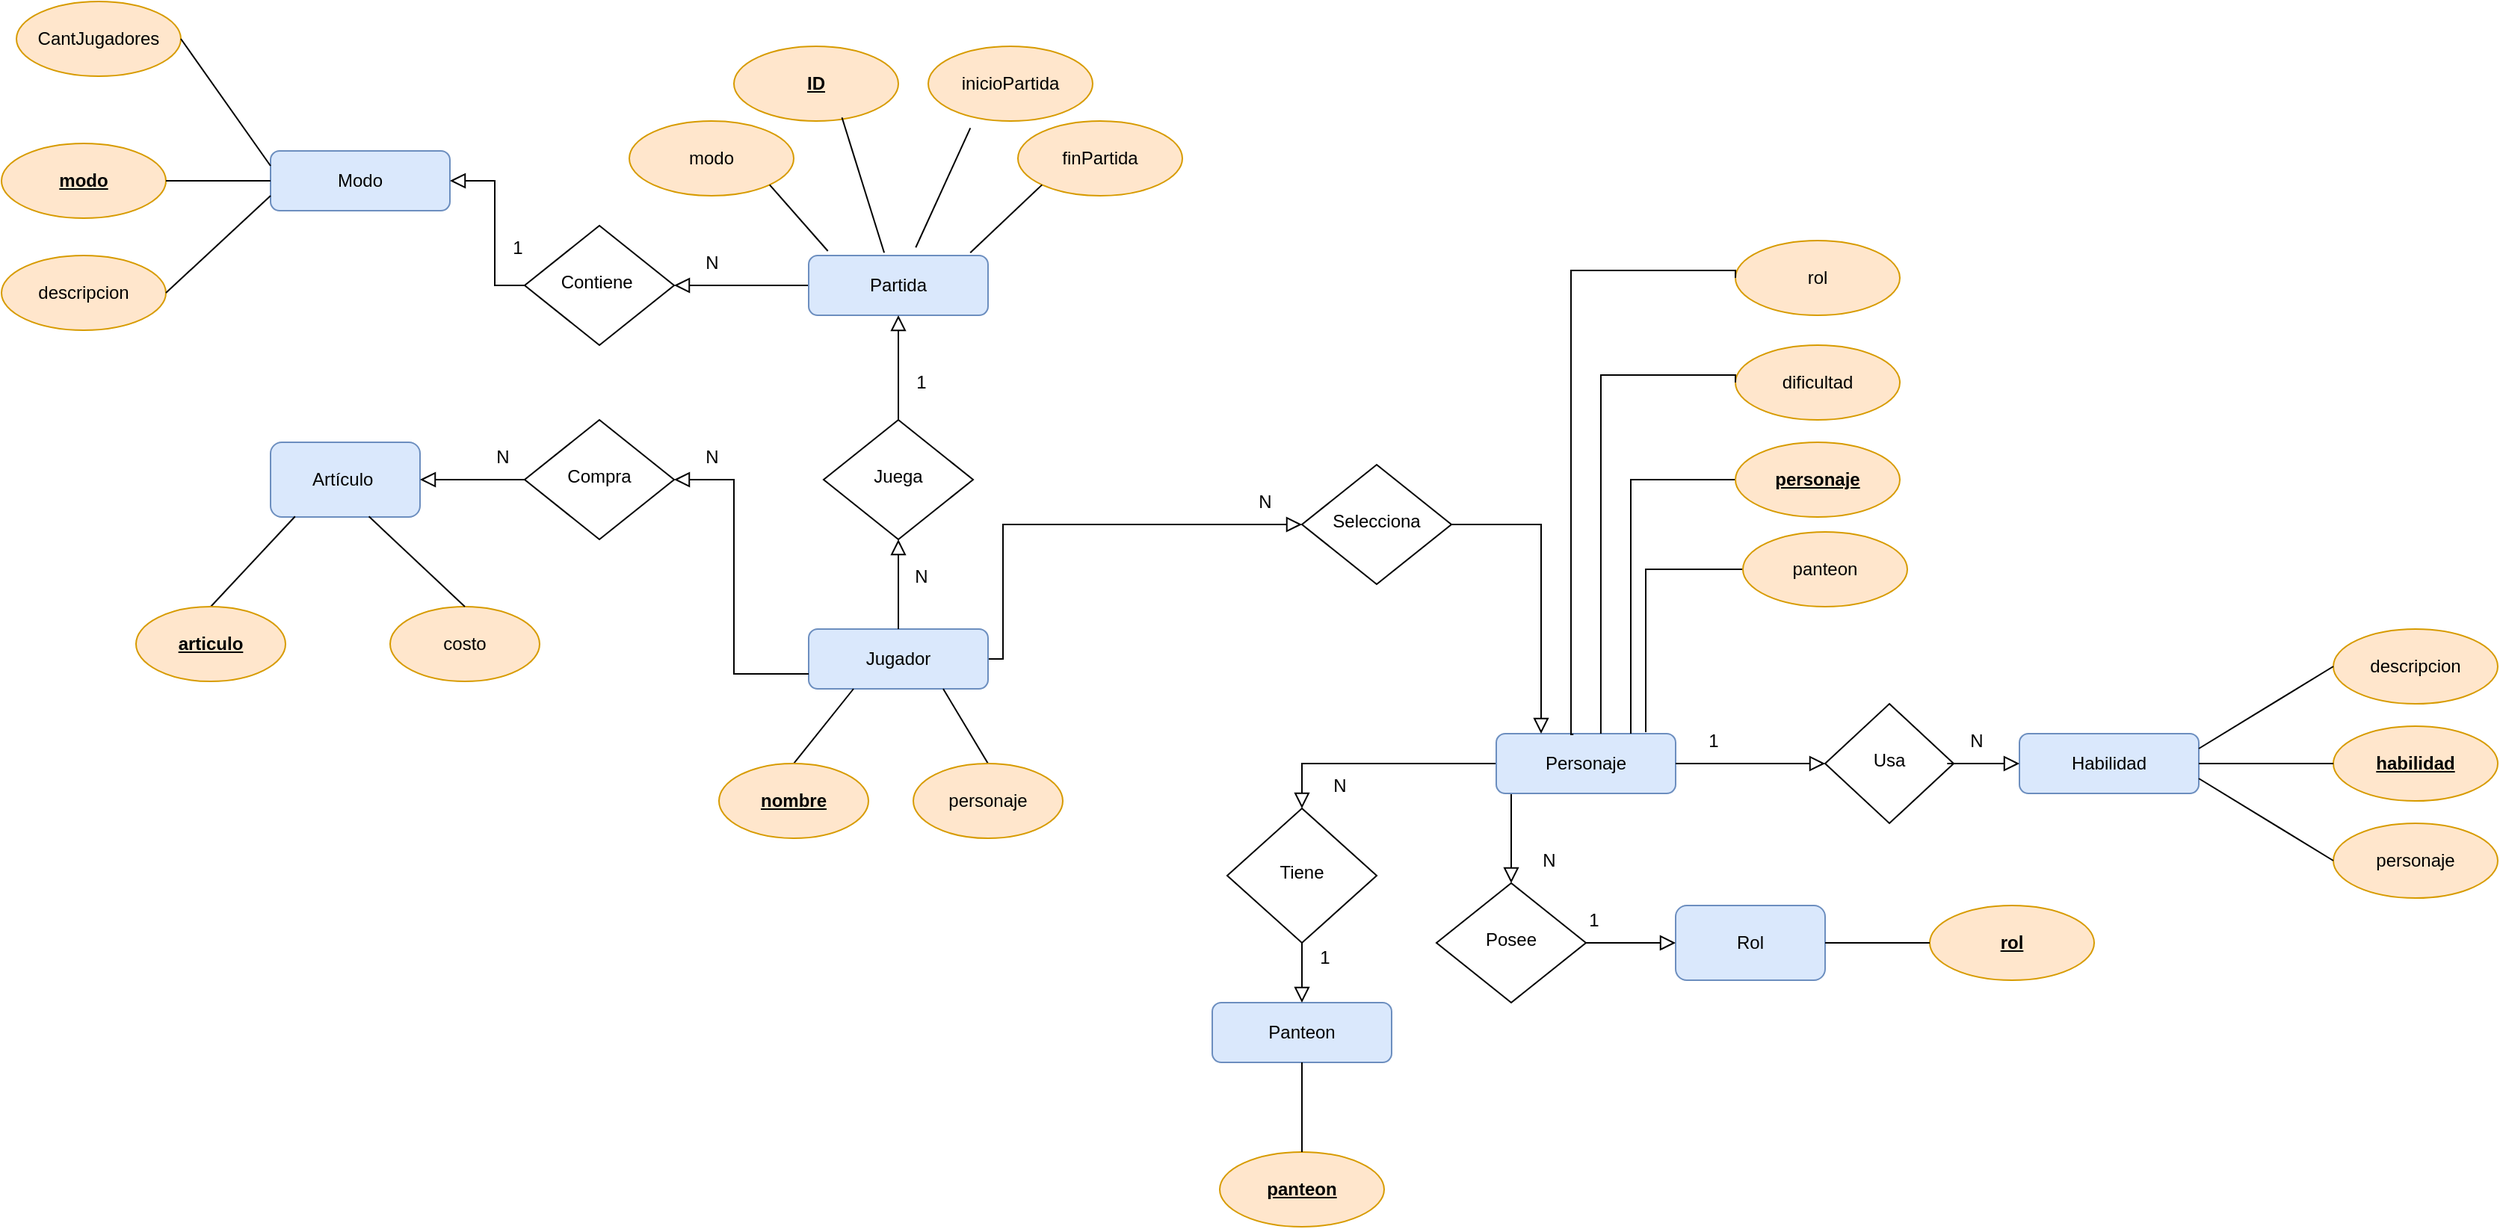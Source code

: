 <mxfile version="21.6.9" type="google">
  <diagram id="C5RBs43oDa-KdzZeNtuy" name="Page-1">
    <mxGraphModel grid="1" page="1" gridSize="10" guides="1" tooltips="1" connect="1" arrows="1" fold="1" pageScale="1" pageWidth="827" pageHeight="1169" math="0" shadow="0">
      <root>
        <mxCell id="WIyWlLk6GJQsqaUBKTNV-0" />
        <mxCell id="WIyWlLk6GJQsqaUBKTNV-1" parent="WIyWlLk6GJQsqaUBKTNV-0" />
        <mxCell id="pFk3PV32VIBd_ui4iL-Q-31" value="" style="rounded=0;html=1;jettySize=auto;orthogonalLoop=1;fontSize=11;endArrow=block;endFill=0;endSize=8;strokeWidth=1;shadow=0;labelBackgroundColor=none;edgeStyle=orthogonalEdgeStyle;entryX=1;entryY=0.5;entryDx=0;entryDy=0;fontColor=default;" edge="1" parent="WIyWlLk6GJQsqaUBKTNV-1" target="pFk3PV32VIBd_ui4iL-Q-30">
          <mxGeometry x="-1" y="502" relative="1" as="geometry">
            <mxPoint x="392" y="490" as="offset" />
            <mxPoint x="-160" y="-270" as="sourcePoint" />
            <mxPoint x="-90" y="-240" as="targetPoint" />
            <Array as="points">
              <mxPoint x="-90" y="-270" />
            </Array>
          </mxGeometry>
        </mxCell>
        <mxCell id="pFk3PV32VIBd_ui4iL-Q-13" value="" style="rounded=0;html=1;jettySize=auto;orthogonalLoop=1;fontSize=11;endArrow=block;endFill=0;endSize=8;strokeWidth=1;shadow=0;labelBackgroundColor=none;edgeStyle=orthogonalEdgeStyle;exitX=0;exitY=0.5;exitDx=0;exitDy=0;fontColor=default;" edge="1" parent="WIyWlLk6GJQsqaUBKTNV-1" source="WIyWlLk6GJQsqaUBKTNV-3" target="pFk3PV32VIBd_ui4iL-Q-8">
          <mxGeometry relative="1" as="geometry">
            <mxPoint x="180" y="180" as="sourcePoint" />
            <mxPoint x="180" y="220" as="targetPoint" />
            <Array as="points">
              <mxPoint x="170" y="50" />
            </Array>
          </mxGeometry>
        </mxCell>
        <mxCell id="WIyWlLk6GJQsqaUBKTNV-2" value="" style="rounded=0;html=1;jettySize=auto;orthogonalLoop=1;fontSize=11;endArrow=block;endFill=0;endSize=8;strokeWidth=1;shadow=0;labelBackgroundColor=none;edgeStyle=orthogonalEdgeStyle;fontColor=default;" edge="1" parent="WIyWlLk6GJQsqaUBKTNV-1" source="WIyWlLk6GJQsqaUBKTNV-3" target="WIyWlLk6GJQsqaUBKTNV-6">
          <mxGeometry relative="1" as="geometry">
            <Array as="points">
              <mxPoint x="310" y="80" />
              <mxPoint x="310" y="80" />
            </Array>
          </mxGeometry>
        </mxCell>
        <mxCell id="WIyWlLk6GJQsqaUBKTNV-3" value="Personaje" style="rounded=1;whiteSpace=wrap;html=1;fontSize=12;glass=0;strokeWidth=1;shadow=0;labelBackgroundColor=none;fillColor=#dae8fc;strokeColor=#6c8ebf;" vertex="1" parent="WIyWlLk6GJQsqaUBKTNV-1">
          <mxGeometry x="300" y="30" width="120" height="40" as="geometry" />
        </mxCell>
        <mxCell id="WIyWlLk6GJQsqaUBKTNV-6" value="Posee" style="rhombus;whiteSpace=wrap;html=1;shadow=0;fontFamily=Helvetica;fontSize=12;align=center;strokeWidth=1;spacing=6;spacingTop=-4;labelBackgroundColor=none;" vertex="1" parent="WIyWlLk6GJQsqaUBKTNV-1">
          <mxGeometry x="260" y="130" width="100" height="80" as="geometry" />
        </mxCell>
        <mxCell id="WIyWlLk6GJQsqaUBKTNV-7" value="Habilidad" style="rounded=1;whiteSpace=wrap;html=1;fontSize=12;glass=0;strokeWidth=1;shadow=0;labelBackgroundColor=none;fillColor=#dae8fc;strokeColor=#6c8ebf;" vertex="1" parent="WIyWlLk6GJQsqaUBKTNV-1">
          <mxGeometry x="650" y="30" width="120" height="40" as="geometry" />
        </mxCell>
        <mxCell id="WIyWlLk6GJQsqaUBKTNV-8" value="" style="rounded=0;html=1;jettySize=auto;orthogonalLoop=1;fontSize=11;endArrow=block;endFill=0;endSize=8;strokeWidth=1;shadow=0;labelBackgroundColor=none;edgeStyle=orthogonalEdgeStyle;entryX=0;entryY=0.5;entryDx=0;entryDy=0;exitX=1;exitY=0.5;exitDx=0;exitDy=0;exitPerimeter=0;fontColor=default;" edge="1" parent="WIyWlLk6GJQsqaUBKTNV-1" source="WIyWlLk6GJQsqaUBKTNV-11" target="WIyWlLk6GJQsqaUBKTNV-10">
          <mxGeometry x="-1" y="502" relative="1" as="geometry">
            <mxPoint x="392" y="490" as="offset" />
            <mxPoint x="-30" y="10" as="sourcePoint" />
            <mxPoint x="240" y="370" as="targetPoint" />
            <Array as="points">
              <mxPoint x="-30" y="-20" />
              <mxPoint x="-30" y="-110" />
            </Array>
          </mxGeometry>
        </mxCell>
        <mxCell id="WIyWlLk6GJQsqaUBKTNV-10" value="Selecciona" style="rhombus;whiteSpace=wrap;html=1;shadow=0;fontFamily=Helvetica;fontSize=12;align=center;strokeWidth=1;spacing=6;spacingTop=-4;rotation=0;labelBackgroundColor=none;" vertex="1" parent="WIyWlLk6GJQsqaUBKTNV-1">
          <mxGeometry x="170" y="-150" width="100" height="80" as="geometry" />
        </mxCell>
        <mxCell id="WIyWlLk6GJQsqaUBKTNV-11" value="Jugador" style="rounded=1;whiteSpace=wrap;html=1;fontSize=12;glass=0;strokeWidth=1;shadow=0;labelBackgroundColor=none;fillColor=#dae8fc;strokeColor=#6c8ebf;" vertex="1" parent="WIyWlLk6GJQsqaUBKTNV-1">
          <mxGeometry x="-160" y="-40" width="120" height="40" as="geometry" />
        </mxCell>
        <mxCell id="WIyWlLk6GJQsqaUBKTNV-12" value="Artículo&amp;nbsp;" style="rounded=1;whiteSpace=wrap;html=1;fontSize=12;glass=0;strokeWidth=1;shadow=0;labelBackgroundColor=none;fillColor=#dae8fc;strokeColor=#6c8ebf;" vertex="1" parent="WIyWlLk6GJQsqaUBKTNV-1">
          <mxGeometry x="-520" y="-165" width="100" height="50" as="geometry" />
        </mxCell>
        <mxCell id="pFk3PV32VIBd_ui4iL-Q-1" value="Modo" style="rounded=1;whiteSpace=wrap;html=1;fontSize=12;glass=0;strokeWidth=1;shadow=0;labelBackgroundColor=none;fillColor=#dae8fc;strokeColor=#6c8ebf;" vertex="1" parent="WIyWlLk6GJQsqaUBKTNV-1">
          <mxGeometry x="-520" y="-360" width="120" height="40" as="geometry" />
        </mxCell>
        <mxCell id="pFk3PV32VIBd_ui4iL-Q-2" value="Rol" style="rounded=1;whiteSpace=wrap;html=1;fontSize=12;glass=0;strokeWidth=1;shadow=0;labelBackgroundColor=none;fillColor=#dae8fc;strokeColor=#6c8ebf;" vertex="1" parent="WIyWlLk6GJQsqaUBKTNV-1">
          <mxGeometry x="420" y="145" width="100" height="50" as="geometry" />
        </mxCell>
        <mxCell id="pFk3PV32VIBd_ui4iL-Q-4" value="Partida" style="rounded=1;whiteSpace=wrap;html=1;fontSize=12;glass=0;strokeWidth=1;shadow=0;labelBackgroundColor=none;fillColor=#dae8fc;strokeColor=#6c8ebf;" vertex="1" parent="WIyWlLk6GJQsqaUBKTNV-1">
          <mxGeometry x="-160" y="-290" width="120" height="40" as="geometry" />
        </mxCell>
        <mxCell id="pFk3PV32VIBd_ui4iL-Q-6" value="Panteon" style="rounded=1;whiteSpace=wrap;html=1;fontSize=12;glass=0;strokeWidth=1;shadow=0;labelBackgroundColor=none;fillColor=#dae8fc;strokeColor=#6c8ebf;" vertex="1" parent="WIyWlLk6GJQsqaUBKTNV-1">
          <mxGeometry x="110" y="210" width="120" height="40" as="geometry" />
        </mxCell>
        <mxCell id="pFk3PV32VIBd_ui4iL-Q-10" value="" style="rounded=0;html=1;jettySize=auto;orthogonalLoop=1;fontSize=11;endArrow=block;endFill=0;endSize=8;strokeWidth=1;shadow=0;labelBackgroundColor=none;edgeStyle=orthogonalEdgeStyle;entryX=0.5;entryY=0;entryDx=0;entryDy=0;fontColor=default;" edge="1" parent="WIyWlLk6GJQsqaUBKTNV-1" target="pFk3PV32VIBd_ui4iL-Q-6">
          <mxGeometry relative="1" as="geometry">
            <mxPoint x="170" y="170" as="sourcePoint" />
            <mxPoint x="200" y="200" as="targetPoint" />
            <Array as="points">
              <mxPoint x="170" y="190" />
              <mxPoint x="170" y="190" />
            </Array>
          </mxGeometry>
        </mxCell>
        <mxCell id="pFk3PV32VIBd_ui4iL-Q-8" value="Tiene" style="rhombus;whiteSpace=wrap;html=1;shadow=0;fontFamily=Helvetica;fontSize=12;align=center;strokeWidth=1;spacing=6;spacingTop=-4;labelBackgroundColor=none;" vertex="1" parent="WIyWlLk6GJQsqaUBKTNV-1">
          <mxGeometry x="120" y="80" width="100" height="90" as="geometry" />
        </mxCell>
        <mxCell id="pFk3PV32VIBd_ui4iL-Q-14" value="Usa" style="rhombus;whiteSpace=wrap;html=1;shadow=0;fontFamily=Helvetica;fontSize=12;align=center;strokeWidth=1;spacing=6;spacingTop=-4;labelBackgroundColor=none;" vertex="1" parent="WIyWlLk6GJQsqaUBKTNV-1">
          <mxGeometry x="520" y="10" width="86" height="80" as="geometry" />
        </mxCell>
        <mxCell id="pFk3PV32VIBd_ui4iL-Q-15" value="" style="rounded=0;html=1;jettySize=auto;orthogonalLoop=1;fontSize=11;endArrow=block;endFill=0;endSize=8;strokeWidth=1;shadow=0;labelBackgroundColor=none;edgeStyle=orthogonalEdgeStyle;exitX=1;exitY=0.5;exitDx=0;exitDy=0;entryX=0;entryY=0.5;entryDx=0;entryDy=0;fontColor=default;" edge="1" parent="WIyWlLk6GJQsqaUBKTNV-1" source="WIyWlLk6GJQsqaUBKTNV-3" target="pFk3PV32VIBd_ui4iL-Q-14">
          <mxGeometry relative="1" as="geometry">
            <mxPoint x="370" y="80" as="sourcePoint" />
            <mxPoint x="370" y="180" as="targetPoint" />
          </mxGeometry>
        </mxCell>
        <mxCell id="pFk3PV32VIBd_ui4iL-Q-16" value="" style="rounded=0;html=1;jettySize=auto;orthogonalLoop=1;fontSize=11;endArrow=block;endFill=0;endSize=8;strokeWidth=1;shadow=0;labelBackgroundColor=none;edgeStyle=orthogonalEdgeStyle;exitX=1;exitY=0.5;exitDx=0;exitDy=0;entryX=0;entryY=0.5;entryDx=0;entryDy=0;fontColor=default;" edge="1" parent="WIyWlLk6GJQsqaUBKTNV-1" source="WIyWlLk6GJQsqaUBKTNV-6" target="pFk3PV32VIBd_ui4iL-Q-2">
          <mxGeometry relative="1" as="geometry">
            <mxPoint x="380" y="20" as="sourcePoint" />
            <mxPoint x="450" y="40" as="targetPoint" />
            <Array as="points">
              <mxPoint x="380" y="170" />
              <mxPoint x="380" y="170" />
            </Array>
          </mxGeometry>
        </mxCell>
        <mxCell id="pFk3PV32VIBd_ui4iL-Q-17" value="" style="rounded=0;html=1;jettySize=auto;orthogonalLoop=1;fontSize=11;endArrow=block;endFill=0;endSize=8;strokeWidth=1;shadow=0;labelBackgroundColor=none;edgeStyle=orthogonalEdgeStyle;exitX=0.95;exitY=0.5;exitDx=0;exitDy=0;exitPerimeter=0;entryX=0;entryY=0.5;entryDx=0;entryDy=0;fontColor=default;" edge="1" parent="WIyWlLk6GJQsqaUBKTNV-1" source="pFk3PV32VIBd_ui4iL-Q-14" target="WIyWlLk6GJQsqaUBKTNV-7">
          <mxGeometry relative="1" as="geometry">
            <mxPoint x="430" y="60" as="sourcePoint" />
            <mxPoint x="610" y="30" as="targetPoint" />
            <Array as="points" />
          </mxGeometry>
        </mxCell>
        <mxCell id="pFk3PV32VIBd_ui4iL-Q-20" value="" style="rounded=0;html=1;jettySize=auto;orthogonalLoop=1;fontSize=11;endArrow=block;endFill=0;endSize=8;strokeWidth=1;shadow=0;labelBackgroundColor=none;edgeStyle=orthogonalEdgeStyle;exitX=1;exitY=0.5;exitDx=0;exitDy=0;entryX=0.25;entryY=0;entryDx=0;entryDy=0;fontColor=default;" edge="1" parent="WIyWlLk6GJQsqaUBKTNV-1" source="WIyWlLk6GJQsqaUBKTNV-10" target="WIyWlLk6GJQsqaUBKTNV-3">
          <mxGeometry x="-1" y="502" relative="1" as="geometry">
            <mxPoint x="392" y="490" as="offset" />
            <mxPoint x="50" y="-30" as="sourcePoint" />
            <mxPoint x="380" y="-10" as="targetPoint" />
            <Array as="points">
              <mxPoint x="330" y="-110" />
            </Array>
          </mxGeometry>
        </mxCell>
        <mxCell id="pFk3PV32VIBd_ui4iL-Q-21" value="" style="rounded=0;html=1;jettySize=auto;orthogonalLoop=1;fontSize=11;endArrow=block;endFill=0;endSize=8;strokeWidth=1;shadow=0;labelBackgroundColor=none;edgeStyle=orthogonalEdgeStyle;entryX=0.5;entryY=1;entryDx=0;entryDy=0;fontColor=default;" edge="1" parent="WIyWlLk6GJQsqaUBKTNV-1" source="WIyWlLk6GJQsqaUBKTNV-11" target="pFk3PV32VIBd_ui4iL-Q-22">
          <mxGeometry x="-1" y="502" relative="1" as="geometry">
            <mxPoint x="392" y="490" as="offset" />
            <mxPoint x="80" y="-190" as="sourcePoint" />
            <mxPoint x="-120" y="-80" as="targetPoint" />
            <Array as="points">
              <mxPoint x="-100" y="-80" />
              <mxPoint x="-100" y="-80" />
            </Array>
          </mxGeometry>
        </mxCell>
        <mxCell id="pFk3PV32VIBd_ui4iL-Q-22" value="Juega" style="rhombus;whiteSpace=wrap;html=1;shadow=0;fontFamily=Helvetica;fontSize=12;align=center;strokeWidth=1;spacing=6;spacingTop=-4;rotation=0;labelBackgroundColor=none;" vertex="1" parent="WIyWlLk6GJQsqaUBKTNV-1">
          <mxGeometry x="-150" y="-180" width="100" height="80" as="geometry" />
        </mxCell>
        <mxCell id="pFk3PV32VIBd_ui4iL-Q-24" value="" style="rounded=0;html=1;jettySize=auto;orthogonalLoop=1;fontSize=11;endArrow=block;endFill=0;endSize=8;strokeWidth=1;shadow=0;labelBackgroundColor=none;edgeStyle=orthogonalEdgeStyle;entryX=0.5;entryY=1;entryDx=0;entryDy=0;fontColor=default;" edge="1" parent="WIyWlLk6GJQsqaUBKTNV-1" target="pFk3PV32VIBd_ui4iL-Q-4">
          <mxGeometry x="-1" y="502" relative="1" as="geometry">
            <mxPoint x="392" y="490" as="offset" />
            <mxPoint x="-100" y="-180" as="sourcePoint" />
            <mxPoint x="-90" y="-90" as="targetPoint" />
            <Array as="points">
              <mxPoint x="-100" y="-210" />
              <mxPoint x="-100" y="-210" />
            </Array>
          </mxGeometry>
        </mxCell>
        <mxCell id="pFk3PV32VIBd_ui4iL-Q-25" value="Compra" style="rhombus;whiteSpace=wrap;html=1;shadow=0;fontFamily=Helvetica;fontSize=12;align=center;strokeWidth=1;spacing=6;spacingTop=-4;rotation=0;labelBackgroundColor=none;" vertex="1" parent="WIyWlLk6GJQsqaUBKTNV-1">
          <mxGeometry x="-350" y="-180" width="100" height="80" as="geometry" />
        </mxCell>
        <mxCell id="pFk3PV32VIBd_ui4iL-Q-26" value="" style="rounded=0;html=1;jettySize=auto;orthogonalLoop=1;fontSize=11;endArrow=block;endFill=0;endSize=8;strokeWidth=1;shadow=0;labelBackgroundColor=none;edgeStyle=orthogonalEdgeStyle;exitX=0;exitY=0.75;exitDx=0;exitDy=0;entryX=1;entryY=0.5;entryDx=0;entryDy=0;fontColor=default;" edge="1" parent="WIyWlLk6GJQsqaUBKTNV-1" source="WIyWlLk6GJQsqaUBKTNV-11" target="pFk3PV32VIBd_ui4iL-Q-25">
          <mxGeometry x="-1" y="502" relative="1" as="geometry">
            <mxPoint x="392" y="490" as="offset" />
            <mxPoint x="-170" as="sourcePoint" />
            <mxPoint x="-240" y="-120" as="targetPoint" />
            <Array as="points">
              <mxPoint x="-210" y="-10" />
              <mxPoint x="-210" y="-140" />
            </Array>
          </mxGeometry>
        </mxCell>
        <mxCell id="pFk3PV32VIBd_ui4iL-Q-27" value="" style="rounded=0;html=1;jettySize=auto;orthogonalLoop=1;fontSize=11;endArrow=block;endFill=0;endSize=8;strokeWidth=1;shadow=0;labelBackgroundColor=none;edgeStyle=orthogonalEdgeStyle;exitX=0;exitY=0.5;exitDx=0;exitDy=0;entryX=1;entryY=0.5;entryDx=0;entryDy=0;fontColor=default;" edge="1" parent="WIyWlLk6GJQsqaUBKTNV-1" source="pFk3PV32VIBd_ui4iL-Q-25" target="WIyWlLk6GJQsqaUBKTNV-12">
          <mxGeometry x="-1" y="502" relative="1" as="geometry">
            <mxPoint x="392" y="490" as="offset" />
            <mxPoint x="-370" y="-40" as="sourcePoint" />
            <mxPoint x="-420" y="-130" as="targetPoint" />
            <Array as="points" />
          </mxGeometry>
        </mxCell>
        <mxCell id="pFk3PV32VIBd_ui4iL-Q-30" value="Contiene&amp;nbsp;" style="rhombus;whiteSpace=wrap;html=1;shadow=0;fontFamily=Helvetica;fontSize=12;align=center;strokeWidth=1;spacing=6;spacingTop=-4;rotation=0;labelBackgroundColor=none;" vertex="1" parent="WIyWlLk6GJQsqaUBKTNV-1">
          <mxGeometry x="-350" y="-310" width="100" height="80" as="geometry" />
        </mxCell>
        <mxCell id="pFk3PV32VIBd_ui4iL-Q-32" value="" style="rounded=0;html=1;jettySize=auto;orthogonalLoop=1;fontSize=11;endArrow=block;endFill=0;endSize=8;strokeWidth=1;shadow=0;labelBackgroundColor=none;edgeStyle=orthogonalEdgeStyle;entryX=1;entryY=0.5;entryDx=0;entryDy=0;fontColor=default;" edge="1" parent="WIyWlLk6GJQsqaUBKTNV-1" target="pFk3PV32VIBd_ui4iL-Q-1">
          <mxGeometry x="-1" y="502" relative="1" as="geometry">
            <mxPoint x="392" y="490" as="offset" />
            <mxPoint x="-350" y="-270" as="sourcePoint" />
            <mxPoint x="-420" y="-260" as="targetPoint" />
            <Array as="points">
              <mxPoint x="-370" y="-270" />
              <mxPoint x="-370" y="-340" />
            </Array>
          </mxGeometry>
        </mxCell>
        <mxCell id="-9TuaNc491Z5Ao6eYsdF-0" value="" style="endArrow=none;html=1;rounded=0;exitX=0.75;exitY=1;exitDx=0;exitDy=0;entryX=0.5;entryY=0;entryDx=0;entryDy=0;labelBackgroundColor=none;fontColor=default;" edge="1" parent="WIyWlLk6GJQsqaUBKTNV-1" source="WIyWlLk6GJQsqaUBKTNV-11" target="-9TuaNc491Z5Ao6eYsdF-1">
          <mxGeometry width="50" height="50" relative="1" as="geometry">
            <mxPoint x="-10" y="-190" as="sourcePoint" />
            <mxPoint x="-60" y="30" as="targetPoint" />
          </mxGeometry>
        </mxCell>
        <mxCell id="-9TuaNc491Z5Ao6eYsdF-1" value="personaje" style="ellipse;whiteSpace=wrap;html=1;labelBackgroundColor=none;fillColor=#ffe6cc;strokeColor=#d79b00;" vertex="1" parent="WIyWlLk6GJQsqaUBKTNV-1">
          <mxGeometry x="-90" y="50" width="100" height="50" as="geometry" />
        </mxCell>
        <mxCell id="-9TuaNc491Z5Ao6eYsdF-3" value="" style="endArrow=none;html=1;rounded=0;exitX=0.25;exitY=1;exitDx=0;exitDy=0;entryX=0.5;entryY=0;entryDx=0;entryDy=0;labelBackgroundColor=none;fontColor=default;" edge="1" parent="WIyWlLk6GJQsqaUBKTNV-1" source="WIyWlLk6GJQsqaUBKTNV-11" target="-9TuaNc491Z5Ao6eYsdF-4">
          <mxGeometry width="50" height="50" relative="1" as="geometry">
            <mxPoint x="-60" y="10" as="sourcePoint" />
            <mxPoint x="-120" y="30" as="targetPoint" />
          </mxGeometry>
        </mxCell>
        <mxCell id="-9TuaNc491Z5Ao6eYsdF-4" value="&lt;b&gt;&lt;u&gt;nombre&lt;/u&gt;&lt;/b&gt;" style="ellipse;whiteSpace=wrap;html=1;labelBackgroundColor=none;fillColor=#ffe6cc;strokeColor=#d79b00;" vertex="1" parent="WIyWlLk6GJQsqaUBKTNV-1">
          <mxGeometry x="-220" y="50" width="100" height="50" as="geometry" />
        </mxCell>
        <mxCell id="-9TuaNc491Z5Ao6eYsdF-7" value="" style="endArrow=none;html=1;rounded=0;exitX=0.164;exitY=0.993;exitDx=0;exitDy=0;entryX=0.5;entryY=0;entryDx=0;entryDy=0;exitPerimeter=0;labelBackgroundColor=none;fontColor=default;" edge="1" parent="WIyWlLk6GJQsqaUBKTNV-1" source="WIyWlLk6GJQsqaUBKTNV-12" target="-9TuaNc491Z5Ao6eYsdF-8">
          <mxGeometry width="50" height="50" relative="1" as="geometry">
            <mxPoint x="-488" y="-115" as="sourcePoint" />
            <mxPoint x="-580" y="-86" as="targetPoint" />
          </mxGeometry>
        </mxCell>
        <mxCell id="-9TuaNc491Z5Ao6eYsdF-8" value="&lt;u&gt;&lt;b&gt;articulo&lt;/b&gt;&lt;/u&gt;" style="ellipse;whiteSpace=wrap;html=1;labelBackgroundColor=none;fillColor=#ffe6cc;strokeColor=#d79b00;" vertex="1" parent="WIyWlLk6GJQsqaUBKTNV-1">
          <mxGeometry x="-610" y="-55" width="100" height="50" as="geometry" />
        </mxCell>
        <mxCell id="-9TuaNc491Z5Ao6eYsdF-14" value="" style="endArrow=none;html=1;rounded=0;exitX=0.75;exitY=0;exitDx=0;exitDy=0;entryX=0;entryY=0.5;entryDx=0;entryDy=0;edgeStyle=orthogonalEdgeStyle;labelBackgroundColor=none;fontColor=default;" edge="1" parent="WIyWlLk6GJQsqaUBKTNV-1" source="WIyWlLk6GJQsqaUBKTNV-3" target="-9TuaNc491Z5Ao6eYsdF-15">
          <mxGeometry width="50" height="50" relative="1" as="geometry">
            <mxPoint x="460" y="-150" as="sourcePoint" />
            <mxPoint x="470" y="-120" as="targetPoint" />
            <Array as="points">
              <mxPoint x="390" y="-140" />
            </Array>
          </mxGeometry>
        </mxCell>
        <mxCell id="-9TuaNc491Z5Ao6eYsdF-15" value="&lt;b&gt;&lt;u&gt;personaje&lt;/u&gt;&lt;/b&gt;" style="ellipse;whiteSpace=wrap;html=1;labelBackgroundColor=none;fillColor=#ffe6cc;strokeColor=#d79b00;" vertex="1" parent="WIyWlLk6GJQsqaUBKTNV-1">
          <mxGeometry x="460" y="-165" width="110" height="50" as="geometry" />
        </mxCell>
        <mxCell id="-9TuaNc491Z5Ao6eYsdF-16" value="" style="endArrow=none;html=1;rounded=0;entryX=0;entryY=0.5;entryDx=0;entryDy=0;edgeStyle=orthogonalEdgeStyle;labelBackgroundColor=none;fontColor=default;" edge="1" parent="WIyWlLk6GJQsqaUBKTNV-1" target="-9TuaNc491Z5Ao6eYsdF-17">
          <mxGeometry width="50" height="50" relative="1" as="geometry">
            <mxPoint x="400" y="29" as="sourcePoint" />
            <mxPoint x="475" y="-60" as="targetPoint" />
            <Array as="points">
              <mxPoint x="400" y="29" />
              <mxPoint x="400" y="-80" />
            </Array>
          </mxGeometry>
        </mxCell>
        <mxCell id="-9TuaNc491Z5Ao6eYsdF-17" value="panteon" style="ellipse;whiteSpace=wrap;html=1;labelBackgroundColor=none;fillColor=#ffe6cc;strokeColor=#d79b00;" vertex="1" parent="WIyWlLk6GJQsqaUBKTNV-1">
          <mxGeometry x="465" y="-105" width="110" height="50" as="geometry" />
        </mxCell>
        <mxCell id="-9TuaNc491Z5Ao6eYsdF-18" value="rol" style="ellipse;whiteSpace=wrap;html=1;labelBackgroundColor=none;fillColor=#ffe6cc;strokeColor=#d79b00;" vertex="1" parent="WIyWlLk6GJQsqaUBKTNV-1">
          <mxGeometry x="460" y="-300" width="110" height="50" as="geometry" />
        </mxCell>
        <mxCell id="-9TuaNc491Z5Ao6eYsdF-19" value="dificultad" style="ellipse;whiteSpace=wrap;html=1;labelBackgroundColor=none;fillColor=#ffe6cc;strokeColor=#d79b00;" vertex="1" parent="WIyWlLk6GJQsqaUBKTNV-1">
          <mxGeometry x="460" y="-230" width="110" height="50" as="geometry" />
        </mxCell>
        <mxCell id="-9TuaNc491Z5Ao6eYsdF-20" value="" style="endArrow=none;html=1;rounded=0;exitX=0.43;exitY=0.013;exitDx=0;exitDy=0;entryX=0;entryY=0.5;entryDx=0;entryDy=0;edgeStyle=orthogonalEdgeStyle;exitPerimeter=0;labelBackgroundColor=none;fontColor=default;" edge="1" parent="WIyWlLk6GJQsqaUBKTNV-1" source="WIyWlLk6GJQsqaUBKTNV-3" target="-9TuaNc491Z5Ao6eYsdF-18">
          <mxGeometry width="50" height="50" relative="1" as="geometry">
            <mxPoint x="370" y="40" as="sourcePoint" />
            <mxPoint x="470" y="-130" as="targetPoint" />
            <Array as="points">
              <mxPoint x="350" y="31" />
              <mxPoint x="350" y="-280" />
              <mxPoint x="460" y="-280" />
            </Array>
          </mxGeometry>
        </mxCell>
        <mxCell id="-9TuaNc491Z5Ao6eYsdF-21" value="" style="endArrow=none;html=1;rounded=0;exitX=0.583;exitY=0;exitDx=0;exitDy=0;entryX=0;entryY=0.5;entryDx=0;entryDy=0;edgeStyle=orthogonalEdgeStyle;exitPerimeter=0;labelBackgroundColor=none;fontColor=default;" edge="1" parent="WIyWlLk6GJQsqaUBKTNV-1" source="WIyWlLk6GJQsqaUBKTNV-3" target="-9TuaNc491Z5Ao6eYsdF-19">
          <mxGeometry width="50" height="50" relative="1" as="geometry">
            <mxPoint x="380" y="50" as="sourcePoint" />
            <mxPoint x="480" y="-120" as="targetPoint" />
            <Array as="points">
              <mxPoint x="370" y="-210" />
              <mxPoint x="460" y="-210" />
            </Array>
          </mxGeometry>
        </mxCell>
        <mxCell id="-9TuaNc491Z5Ao6eYsdF-22" value="modo" style="ellipse;whiteSpace=wrap;html=1;labelBackgroundColor=none;fillColor=#ffe6cc;strokeColor=#d79b00;" vertex="1" parent="WIyWlLk6GJQsqaUBKTNV-1">
          <mxGeometry x="-280" y="-380" width="110" height="50" as="geometry" />
        </mxCell>
        <mxCell id="-9TuaNc491Z5Ao6eYsdF-23" value="&lt;b&gt;&lt;u&gt;ID&lt;/u&gt;&lt;/b&gt;" style="ellipse;whiteSpace=wrap;html=1;labelBackgroundColor=none;fillColor=#ffe6cc;strokeColor=#d79b00;" vertex="1" parent="WIyWlLk6GJQsqaUBKTNV-1">
          <mxGeometry x="-210" y="-430" width="110" height="50" as="geometry" />
        </mxCell>
        <mxCell id="-9TuaNc491Z5Ao6eYsdF-24" value="inicioPartida" style="ellipse;whiteSpace=wrap;html=1;labelBackgroundColor=none;fillColor=#ffe6cc;strokeColor=#d79b00;" vertex="1" parent="WIyWlLk6GJQsqaUBKTNV-1">
          <mxGeometry x="-80" y="-430" width="110" height="50" as="geometry" />
        </mxCell>
        <mxCell id="-9TuaNc491Z5Ao6eYsdF-25" value="finPartida" style="ellipse;whiteSpace=wrap;html=1;labelBackgroundColor=none;fillColor=#ffe6cc;strokeColor=#d79b00;" vertex="1" parent="WIyWlLk6GJQsqaUBKTNV-1">
          <mxGeometry x="-20" y="-380" width="110" height="50" as="geometry" />
        </mxCell>
        <mxCell id="-9TuaNc491Z5Ao6eYsdF-27" value="" style="endArrow=none;html=1;rounded=0;exitX=1;exitY=1;exitDx=0;exitDy=0;entryX=0.107;entryY=-0.075;entryDx=0;entryDy=0;entryPerimeter=0;labelBackgroundColor=none;fontColor=default;" edge="1" parent="WIyWlLk6GJQsqaUBKTNV-1" source="-9TuaNc491Z5Ao6eYsdF-22" target="pFk3PV32VIBd_ui4iL-Q-4">
          <mxGeometry width="50" height="50" relative="1" as="geometry">
            <mxPoint x="-120" y="10" as="sourcePoint" />
            <mxPoint x="-160" y="60" as="targetPoint" />
          </mxGeometry>
        </mxCell>
        <mxCell id="-9TuaNc491Z5Ao6eYsdF-28" value="" style="endArrow=none;html=1;rounded=0;exitX=0.657;exitY=0.952;exitDx=0;exitDy=0;entryX=0.421;entryY=-0.046;entryDx=0;entryDy=0;exitPerimeter=0;entryPerimeter=0;labelBackgroundColor=none;fontColor=default;" edge="1" parent="WIyWlLk6GJQsqaUBKTNV-1" source="-9TuaNc491Z5Ao6eYsdF-23" target="pFk3PV32VIBd_ui4iL-Q-4">
          <mxGeometry width="50" height="50" relative="1" as="geometry">
            <mxPoint x="-110" y="20" as="sourcePoint" />
            <mxPoint x="-150" y="70" as="targetPoint" />
          </mxGeometry>
        </mxCell>
        <mxCell id="-9TuaNc491Z5Ao6eYsdF-29" value="" style="endArrow=none;html=1;rounded=0;exitX=0.256;exitY=1.093;exitDx=0;exitDy=0;entryX=0.597;entryY=-0.134;entryDx=0;entryDy=0;exitPerimeter=0;entryPerimeter=0;labelBackgroundColor=none;fontColor=default;" edge="1" parent="WIyWlLk6GJQsqaUBKTNV-1" source="-9TuaNc491Z5Ao6eYsdF-24" target="pFk3PV32VIBd_ui4iL-Q-4">
          <mxGeometry width="50" height="50" relative="1" as="geometry">
            <mxPoint x="-128" y="-372" as="sourcePoint" />
            <mxPoint x="-99" y="-282" as="targetPoint" />
          </mxGeometry>
        </mxCell>
        <mxCell id="-9TuaNc491Z5Ao6eYsdF-30" value="" style="endArrow=none;html=1;rounded=0;exitX=0;exitY=1;exitDx=0;exitDy=0;entryX=0.901;entryY=-0.046;entryDx=0;entryDy=0;entryPerimeter=0;labelBackgroundColor=none;fontColor=default;" edge="1" parent="WIyWlLk6GJQsqaUBKTNV-1" source="-9TuaNc491Z5Ao6eYsdF-25" target="pFk3PV32VIBd_ui4iL-Q-4">
          <mxGeometry width="50" height="50" relative="1" as="geometry">
            <mxPoint x="-118" y="-362" as="sourcePoint" />
            <mxPoint x="-89" y="-272" as="targetPoint" />
          </mxGeometry>
        </mxCell>
        <mxCell id="-9TuaNc491Z5Ao6eYsdF-31" value="&lt;b&gt;&lt;u&gt;modo&lt;/u&gt;&lt;/b&gt;" style="ellipse;whiteSpace=wrap;html=1;labelBackgroundColor=none;fillColor=#ffe6cc;strokeColor=#d79b00;" vertex="1" parent="WIyWlLk6GJQsqaUBKTNV-1">
          <mxGeometry x="-700" y="-365" width="110" height="50" as="geometry" />
        </mxCell>
        <mxCell id="-9TuaNc491Z5Ao6eYsdF-32" value="descripcion" style="ellipse;whiteSpace=wrap;html=1;labelBackgroundColor=none;fillColor=#ffe6cc;strokeColor=#d79b00;" vertex="1" parent="WIyWlLk6GJQsqaUBKTNV-1">
          <mxGeometry x="-700" y="-290" width="110" height="50" as="geometry" />
        </mxCell>
        <mxCell id="-9TuaNc491Z5Ao6eYsdF-33" value="CantJugadores" style="ellipse;whiteSpace=wrap;html=1;labelBackgroundColor=none;fillColor=#ffe6cc;strokeColor=#d79b00;" vertex="1" parent="WIyWlLk6GJQsqaUBKTNV-1">
          <mxGeometry x="-690" y="-460" width="110" height="50" as="geometry" />
        </mxCell>
        <mxCell id="-9TuaNc491Z5Ao6eYsdF-34" value="&lt;b&gt;&lt;u&gt;rol&lt;/u&gt;&lt;/b&gt;" style="ellipse;whiteSpace=wrap;html=1;labelBackgroundColor=none;fillColor=#ffe6cc;strokeColor=#d79b00;" vertex="1" parent="WIyWlLk6GJQsqaUBKTNV-1">
          <mxGeometry x="590" y="145" width="110" height="50" as="geometry" />
        </mxCell>
        <mxCell id="-9TuaNc491Z5Ao6eYsdF-36" value="&lt;b&gt;&lt;u&gt;panteon&lt;/u&gt;&lt;/b&gt;" style="ellipse;whiteSpace=wrap;html=1;labelBackgroundColor=none;fillColor=#ffe6cc;strokeColor=#d79b00;" vertex="1" parent="WIyWlLk6GJQsqaUBKTNV-1">
          <mxGeometry x="115" y="310" width="110" height="50" as="geometry" />
        </mxCell>
        <mxCell id="-9TuaNc491Z5Ao6eYsdF-38" value="" style="endArrow=none;html=1;rounded=0;exitX=0.5;exitY=1;exitDx=0;exitDy=0;entryX=0.5;entryY=0;entryDx=0;entryDy=0;labelBackgroundColor=none;fontColor=default;" edge="1" parent="WIyWlLk6GJQsqaUBKTNV-1" source="pFk3PV32VIBd_ui4iL-Q-6" target="-9TuaNc491Z5Ao6eYsdF-36">
          <mxGeometry width="50" height="50" relative="1" as="geometry">
            <mxPoint x="530" y="180" as="sourcePoint" />
            <mxPoint x="600" y="180" as="targetPoint" />
          </mxGeometry>
        </mxCell>
        <mxCell id="-9TuaNc491Z5Ao6eYsdF-40" value="" style="endArrow=none;html=1;rounded=0;exitX=0;exitY=0.25;exitDx=0;exitDy=0;entryX=1;entryY=0.5;entryDx=0;entryDy=0;labelBackgroundColor=none;fontColor=default;" edge="1" parent="WIyWlLk6GJQsqaUBKTNV-1" source="pFk3PV32VIBd_ui4iL-Q-1" target="-9TuaNc491Z5Ao6eYsdF-33">
          <mxGeometry width="50" height="50" relative="1" as="geometry">
            <mxPoint x="-510" y="-130" as="sourcePoint" />
            <mxPoint x="-550" y="-130" as="targetPoint" />
          </mxGeometry>
        </mxCell>
        <mxCell id="-9TuaNc491Z5Ao6eYsdF-42" value="" style="endArrow=none;html=1;rounded=0;exitX=0;exitY=0.75;exitDx=0;exitDy=0;entryX=1;entryY=0.5;entryDx=0;entryDy=0;labelBackgroundColor=none;fontColor=default;" edge="1" parent="WIyWlLk6GJQsqaUBKTNV-1" source="pFk3PV32VIBd_ui4iL-Q-1" target="-9TuaNc491Z5Ao6eYsdF-32">
          <mxGeometry width="50" height="50" relative="1" as="geometry">
            <mxPoint x="-500" y="-330" as="sourcePoint" />
            <mxPoint x="-560" y="-415" as="targetPoint" />
          </mxGeometry>
        </mxCell>
        <mxCell id="-9TuaNc491Z5Ao6eYsdF-44" value="" style="endArrow=none;html=1;rounded=0;entryX=1;entryY=0.5;entryDx=0;entryDy=0;labelBackgroundColor=none;fontColor=default;" edge="1" parent="WIyWlLk6GJQsqaUBKTNV-1" target="-9TuaNc491Z5Ao6eYsdF-31">
          <mxGeometry width="50" height="50" relative="1" as="geometry">
            <mxPoint x="-520" y="-340" as="sourcePoint" />
            <mxPoint x="-570" y="-425" as="targetPoint" />
          </mxGeometry>
        </mxCell>
        <mxCell id="-9TuaNc491Z5Ao6eYsdF-45" value="costo" style="ellipse;whiteSpace=wrap;html=1;labelBackgroundColor=none;fillColor=#ffe6cc;strokeColor=#d79b00;" vertex="1" parent="WIyWlLk6GJQsqaUBKTNV-1">
          <mxGeometry x="-440" y="-55" width="100" height="50" as="geometry" />
        </mxCell>
        <mxCell id="-9TuaNc491Z5Ao6eYsdF-46" value="" style="endArrow=none;html=1;rounded=0;exitX=0.658;exitY=0.993;exitDx=0;exitDy=0;entryX=0.5;entryY=0;entryDx=0;entryDy=0;exitPerimeter=0;labelBackgroundColor=none;fontColor=default;" edge="1" parent="WIyWlLk6GJQsqaUBKTNV-1" source="WIyWlLk6GJQsqaUBKTNV-12" target="-9TuaNc491Z5Ao6eYsdF-45">
          <mxGeometry width="50" height="50" relative="1" as="geometry">
            <mxPoint x="-494" y="-105" as="sourcePoint" />
            <mxPoint x="-560" y="-20" as="targetPoint" />
          </mxGeometry>
        </mxCell>
        <mxCell id="-9TuaNc491Z5Ao6eYsdF-47" value="" style="endArrow=none;html=1;rounded=0;entryX=1;entryY=0.5;entryDx=0;entryDy=0;exitX=0;exitY=0.5;exitDx=0;exitDy=0;labelBackgroundColor=none;fontColor=default;" edge="1" parent="WIyWlLk6GJQsqaUBKTNV-1" source="-9TuaNc491Z5Ao6eYsdF-34" target="pFk3PV32VIBd_ui4iL-Q-2">
          <mxGeometry width="50" height="50" relative="1" as="geometry">
            <mxPoint x="560" y="260" as="sourcePoint" />
            <mxPoint x="180" y="320" as="targetPoint" />
          </mxGeometry>
        </mxCell>
        <mxCell id="-9TuaNc491Z5Ao6eYsdF-48" value="&lt;b&gt;&lt;u&gt;habilidad&lt;/u&gt;&lt;/b&gt;" style="ellipse;whiteSpace=wrap;html=1;labelBackgroundColor=none;fillColor=#ffe6cc;strokeColor=#d79b00;" vertex="1" parent="WIyWlLk6GJQsqaUBKTNV-1">
          <mxGeometry x="860" y="25" width="110" height="50" as="geometry" />
        </mxCell>
        <mxCell id="-9TuaNc491Z5Ao6eYsdF-49" value="" style="endArrow=none;html=1;rounded=0;entryX=1;entryY=0.5;entryDx=0;entryDy=0;exitX=0;exitY=0.5;exitDx=0;exitDy=0;labelBackgroundColor=none;fontColor=default;" edge="1" parent="WIyWlLk6GJQsqaUBKTNV-1" source="-9TuaNc491Z5Ao6eYsdF-48" target="WIyWlLk6GJQsqaUBKTNV-7">
          <mxGeometry width="50" height="50" relative="1" as="geometry">
            <mxPoint x="600" y="180" as="sourcePoint" />
            <mxPoint x="530" y="180" as="targetPoint" />
          </mxGeometry>
        </mxCell>
        <mxCell id="-9TuaNc491Z5Ao6eYsdF-50" value="personaje" style="ellipse;whiteSpace=wrap;html=1;labelBackgroundColor=none;fillColor=#ffe6cc;strokeColor=#d79b00;" vertex="1" parent="WIyWlLk6GJQsqaUBKTNV-1">
          <mxGeometry x="860" y="90" width="110" height="50" as="geometry" />
        </mxCell>
        <mxCell id="-9TuaNc491Z5Ao6eYsdF-51" value="descripcion" style="ellipse;whiteSpace=wrap;html=1;labelBackgroundColor=none;fillColor=#ffe6cc;strokeColor=#d79b00;" vertex="1" parent="WIyWlLk6GJQsqaUBKTNV-1">
          <mxGeometry x="860" y="-40" width="110" height="50" as="geometry" />
        </mxCell>
        <mxCell id="-9TuaNc491Z5Ao6eYsdF-52" value="" style="endArrow=none;html=1;rounded=0;entryX=1;entryY=0.25;entryDx=0;entryDy=0;exitX=0;exitY=0.5;exitDx=0;exitDy=0;labelBackgroundColor=none;fontColor=default;" edge="1" parent="WIyWlLk6GJQsqaUBKTNV-1" source="-9TuaNc491Z5Ao6eYsdF-51" target="WIyWlLk6GJQsqaUBKTNV-7">
          <mxGeometry width="50" height="50" relative="1" as="geometry">
            <mxPoint x="600" y="180" as="sourcePoint" />
            <mxPoint x="530" y="180" as="targetPoint" />
          </mxGeometry>
        </mxCell>
        <mxCell id="-9TuaNc491Z5Ao6eYsdF-53" value="" style="endArrow=none;html=1;rounded=0;entryX=1;entryY=0.75;entryDx=0;entryDy=0;exitX=0;exitY=0.5;exitDx=0;exitDy=0;labelBackgroundColor=none;fontColor=default;" edge="1" parent="WIyWlLk6GJQsqaUBKTNV-1" source="-9TuaNc491Z5Ao6eYsdF-50" target="WIyWlLk6GJQsqaUBKTNV-7">
          <mxGeometry width="50" height="50" relative="1" as="geometry">
            <mxPoint x="610" y="190" as="sourcePoint" />
            <mxPoint x="540" y="190" as="targetPoint" />
          </mxGeometry>
        </mxCell>
        <mxCell id="-1vHqkQDzoYnj7FCtmZS-0" value="1" style="text;html=1;align=center;verticalAlign=middle;resizable=0;points=[];autosize=1;strokeColor=none;fillColor=none;" vertex="1" parent="WIyWlLk6GJQsqaUBKTNV-1">
          <mxGeometry x="170" y="165" width="30" height="30" as="geometry" />
        </mxCell>
        <mxCell id="-1vHqkQDzoYnj7FCtmZS-1" value="N" style="text;html=1;align=center;verticalAlign=middle;resizable=0;points=[];autosize=1;strokeColor=none;fillColor=none;" vertex="1" parent="WIyWlLk6GJQsqaUBKTNV-1">
          <mxGeometry x="180" y="50" width="30" height="30" as="geometry" />
        </mxCell>
        <mxCell id="-1vHqkQDzoYnj7FCtmZS-2" value="N" style="text;html=1;align=center;verticalAlign=middle;resizable=0;points=[];autosize=1;strokeColor=none;fillColor=none;" vertex="1" parent="WIyWlLk6GJQsqaUBKTNV-1">
          <mxGeometry x="320" y="100" width="30" height="30" as="geometry" />
        </mxCell>
        <mxCell id="-1vHqkQDzoYnj7FCtmZS-3" value="1" style="text;html=1;align=center;verticalAlign=middle;resizable=0;points=[];autosize=1;strokeColor=none;fillColor=none;" vertex="1" parent="WIyWlLk6GJQsqaUBKTNV-1">
          <mxGeometry x="350" y="140" width="30" height="30" as="geometry" />
        </mxCell>
        <mxCell id="-1vHqkQDzoYnj7FCtmZS-4" value="1" style="text;html=1;align=center;verticalAlign=middle;resizable=0;points=[];autosize=1;strokeColor=none;fillColor=none;" vertex="1" parent="WIyWlLk6GJQsqaUBKTNV-1">
          <mxGeometry x="430" y="20" width="30" height="30" as="geometry" />
        </mxCell>
        <mxCell id="-1vHqkQDzoYnj7FCtmZS-5" value="N" style="text;html=1;align=center;verticalAlign=middle;resizable=0;points=[];autosize=1;strokeColor=none;fillColor=none;" vertex="1" parent="WIyWlLk6GJQsqaUBKTNV-1">
          <mxGeometry x="606" y="20" width="30" height="30" as="geometry" />
        </mxCell>
        <mxCell id="-1vHqkQDzoYnj7FCtmZS-6" value="N" style="text;html=1;align=center;verticalAlign=middle;resizable=0;points=[];autosize=1;strokeColor=none;fillColor=none;" vertex="1" parent="WIyWlLk6GJQsqaUBKTNV-1">
          <mxGeometry x="-240" y="-170" width="30" height="30" as="geometry" />
        </mxCell>
        <mxCell id="-1vHqkQDzoYnj7FCtmZS-7" value="N" style="text;html=1;align=center;verticalAlign=middle;resizable=0;points=[];autosize=1;strokeColor=none;fillColor=none;" vertex="1" parent="WIyWlLk6GJQsqaUBKTNV-1">
          <mxGeometry x="-380" y="-170" width="30" height="30" as="geometry" />
        </mxCell>
        <mxCell id="-1vHqkQDzoYnj7FCtmZS-8" value="N" style="text;html=1;align=center;verticalAlign=middle;resizable=0;points=[];autosize=1;strokeColor=none;fillColor=none;" vertex="1" parent="WIyWlLk6GJQsqaUBKTNV-1">
          <mxGeometry x="130" y="-140" width="30" height="30" as="geometry" />
        </mxCell>
        <mxCell id="-1vHqkQDzoYnj7FCtmZS-9" value="1" style="text;html=1;align=center;verticalAlign=middle;resizable=0;points=[];autosize=1;strokeColor=none;fillColor=none;" vertex="1" parent="WIyWlLk6GJQsqaUBKTNV-1">
          <mxGeometry x="-100" y="-220" width="30" height="30" as="geometry" />
        </mxCell>
        <mxCell id="-1vHqkQDzoYnj7FCtmZS-10" value="N" style="text;html=1;align=center;verticalAlign=middle;resizable=0;points=[];autosize=1;strokeColor=none;fillColor=none;" vertex="1" parent="WIyWlLk6GJQsqaUBKTNV-1">
          <mxGeometry x="-240" y="-300" width="30" height="30" as="geometry" />
        </mxCell>
        <mxCell id="-1vHqkQDzoYnj7FCtmZS-11" value="1" style="text;html=1;align=center;verticalAlign=middle;resizable=0;points=[];autosize=1;strokeColor=none;fillColor=none;" vertex="1" parent="WIyWlLk6GJQsqaUBKTNV-1">
          <mxGeometry x="-370" y="-310" width="30" height="30" as="geometry" />
        </mxCell>
        <mxCell id="-1vHqkQDzoYnj7FCtmZS-12" value="N" style="text;html=1;align=center;verticalAlign=middle;resizable=0;points=[];autosize=1;strokeColor=none;fillColor=none;" vertex="1" parent="WIyWlLk6GJQsqaUBKTNV-1">
          <mxGeometry x="-100" y="-90" width="30" height="30" as="geometry" />
        </mxCell>
      </root>
    </mxGraphModel>
  </diagram>
</mxfile>
